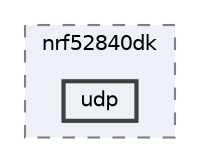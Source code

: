 digraph "/home/mj/Desktop/IoT-Chat-Digitalization/TextYourIoTDevice/bin/nrf52840dk/udp"
{
 // LATEX_PDF_SIZE
  bgcolor="transparent";
  edge [fontname=Helvetica,fontsize=10,labelfontname=Helvetica,labelfontsize=10];
  node [fontname=Helvetica,fontsize=10,shape=box,height=0.2,width=0.4];
  compound=true
  subgraph clusterdir_0c725116918d2e080617d882693859a8 {
    graph [ bgcolor="#edf0f7", pencolor="grey50", label="nrf52840dk", fontname=Helvetica,fontsize=10 style="filled,dashed", URL="dir_0c725116918d2e080617d882693859a8.html",tooltip=""]
  dir_e5d53e4a3a9869fadadd86243199a62a [label="udp", fillcolor="#edf0f7", color="grey25", style="filled,bold", URL="dir_e5d53e4a3a9869fadadd86243199a62a.html",tooltip=""];
  }
}

